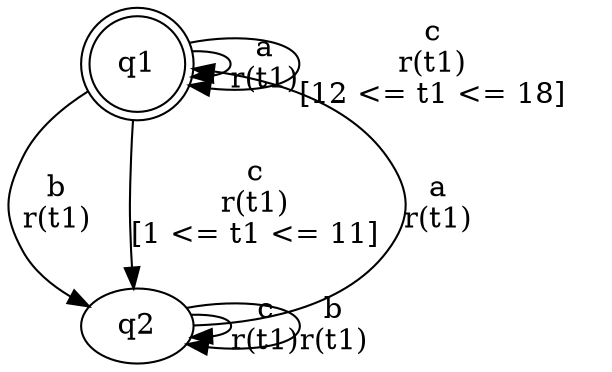 digraph L {
	qq1[label=q1 shape=doublecircle]
	qq2[label=q2]
	qq1 -> qq2[label="b\nr(t1)\n"]
	qq2 -> qq2[label="c\nr(t1)\n"]
	qq2 -> qq1[label="a\nr(t1)\n"]
	qq2 -> qq2[label="b\nr(t1)\n"]
	qq1 -> qq2[label="c\nr(t1)\n[1 <= t1 <= 11]"]
	qq1 -> qq1[label="a\nr(t1)\n"]
	qq1 -> qq1[label="c\nr(t1)\n[12 <= t1 <= 18]"]
}
